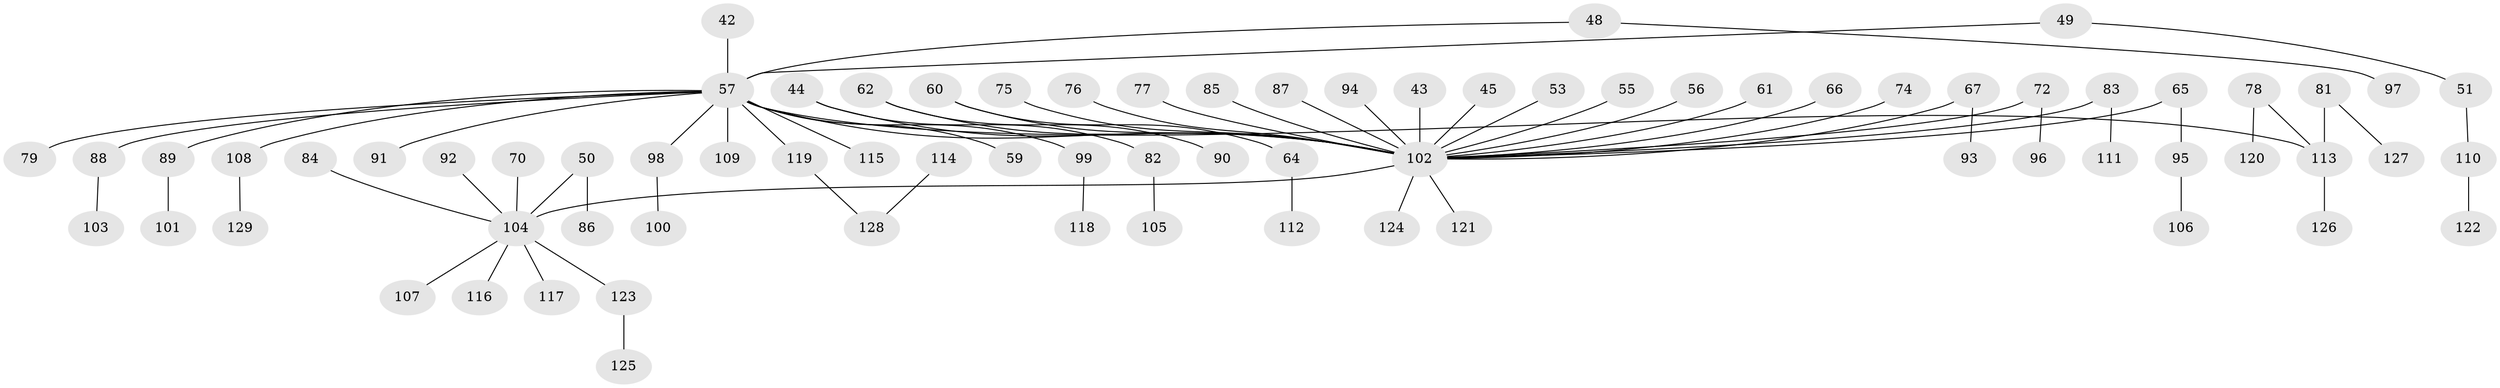 // original degree distribution, {8: 0.007751937984496124, 6: 0.023255813953488372, 5: 0.031007751937984496, 4: 0.05426356589147287, 2: 0.27906976744186046, 7: 0.007751937984496124, 1: 0.49612403100775193, 3: 0.10077519379844961}
// Generated by graph-tools (version 1.1) at 2025/56/03/04/25 21:56:24]
// undirected, 77 vertices, 76 edges
graph export_dot {
graph [start="1"]
  node [color=gray90,style=filled];
  42;
  43 [super="+35"];
  44;
  45;
  48 [super="+34"];
  49;
  50;
  51;
  53;
  55;
  56;
  57 [super="+2+5+10+13+36+29+41"];
  59;
  60;
  61;
  62;
  64;
  65;
  66;
  67 [super="+37"];
  70;
  72 [super="+58"];
  74;
  75;
  76;
  77;
  78;
  79;
  81;
  82;
  83 [super="+40"];
  84;
  85;
  86;
  87;
  88 [super="+33+68+73"];
  89;
  90;
  91;
  92;
  93;
  94;
  95;
  96;
  97;
  98;
  99;
  100;
  101;
  102 [super="+23+39+54+52+38"];
  103;
  104 [super="+31+71+63"];
  105;
  106;
  107;
  108;
  109;
  110;
  111;
  112;
  113 [super="+47"];
  114;
  115;
  116;
  117;
  118;
  119 [super="+21+25+28"];
  120;
  121;
  122;
  123;
  124;
  125;
  126;
  127;
  128 [super="+80"];
  129;
  42 -- 57;
  43 -- 102;
  44 -- 82;
  44 -- 102;
  45 -- 102;
  48 -- 97;
  48 -- 57;
  49 -- 51;
  49 -- 57;
  50 -- 86;
  50 -- 104;
  51 -- 110;
  53 -- 102;
  55 -- 102;
  56 -- 102;
  57 -- 79;
  57 -- 89;
  57 -- 115;
  57 -- 59;
  57 -- 108;
  57 -- 98;
  57 -- 99;
  57 -- 109;
  57 -- 88;
  57 -- 91;
  57 -- 119;
  57 -- 102;
  57 -- 113;
  60 -- 64;
  60 -- 102;
  61 -- 102;
  62 -- 90;
  62 -- 102;
  64 -- 112;
  65 -- 95;
  65 -- 102;
  66 -- 102;
  67 -- 93;
  67 -- 102;
  70 -- 104;
  72 -- 96;
  72 -- 102;
  74 -- 102;
  75 -- 102;
  76 -- 102;
  77 -- 102;
  78 -- 120;
  78 -- 113;
  81 -- 127;
  81 -- 113;
  82 -- 105;
  83 -- 111;
  83 -- 102;
  84 -- 104;
  85 -- 102;
  87 -- 102;
  88 -- 103;
  89 -- 101;
  92 -- 104;
  94 -- 102;
  95 -- 106;
  98 -- 100;
  99 -- 118;
  102 -- 121;
  102 -- 124;
  102 -- 104;
  104 -- 107;
  104 -- 116;
  104 -- 123;
  104 -- 117;
  108 -- 129;
  110 -- 122;
  113 -- 126;
  114 -- 128;
  119 -- 128;
  123 -- 125;
}
